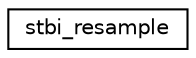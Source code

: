 digraph "Graphical Class Hierarchy"
{
  edge [fontname="Helvetica",fontsize="10",labelfontname="Helvetica",labelfontsize="10"];
  node [fontname="Helvetica",fontsize="10",shape=record];
  rankdir="LR";
  Node1 [label="stbi_resample",height=0.2,width=0.4,color="black", fillcolor="white", style="filled",URL="$structstbi__resample.html"];
}
